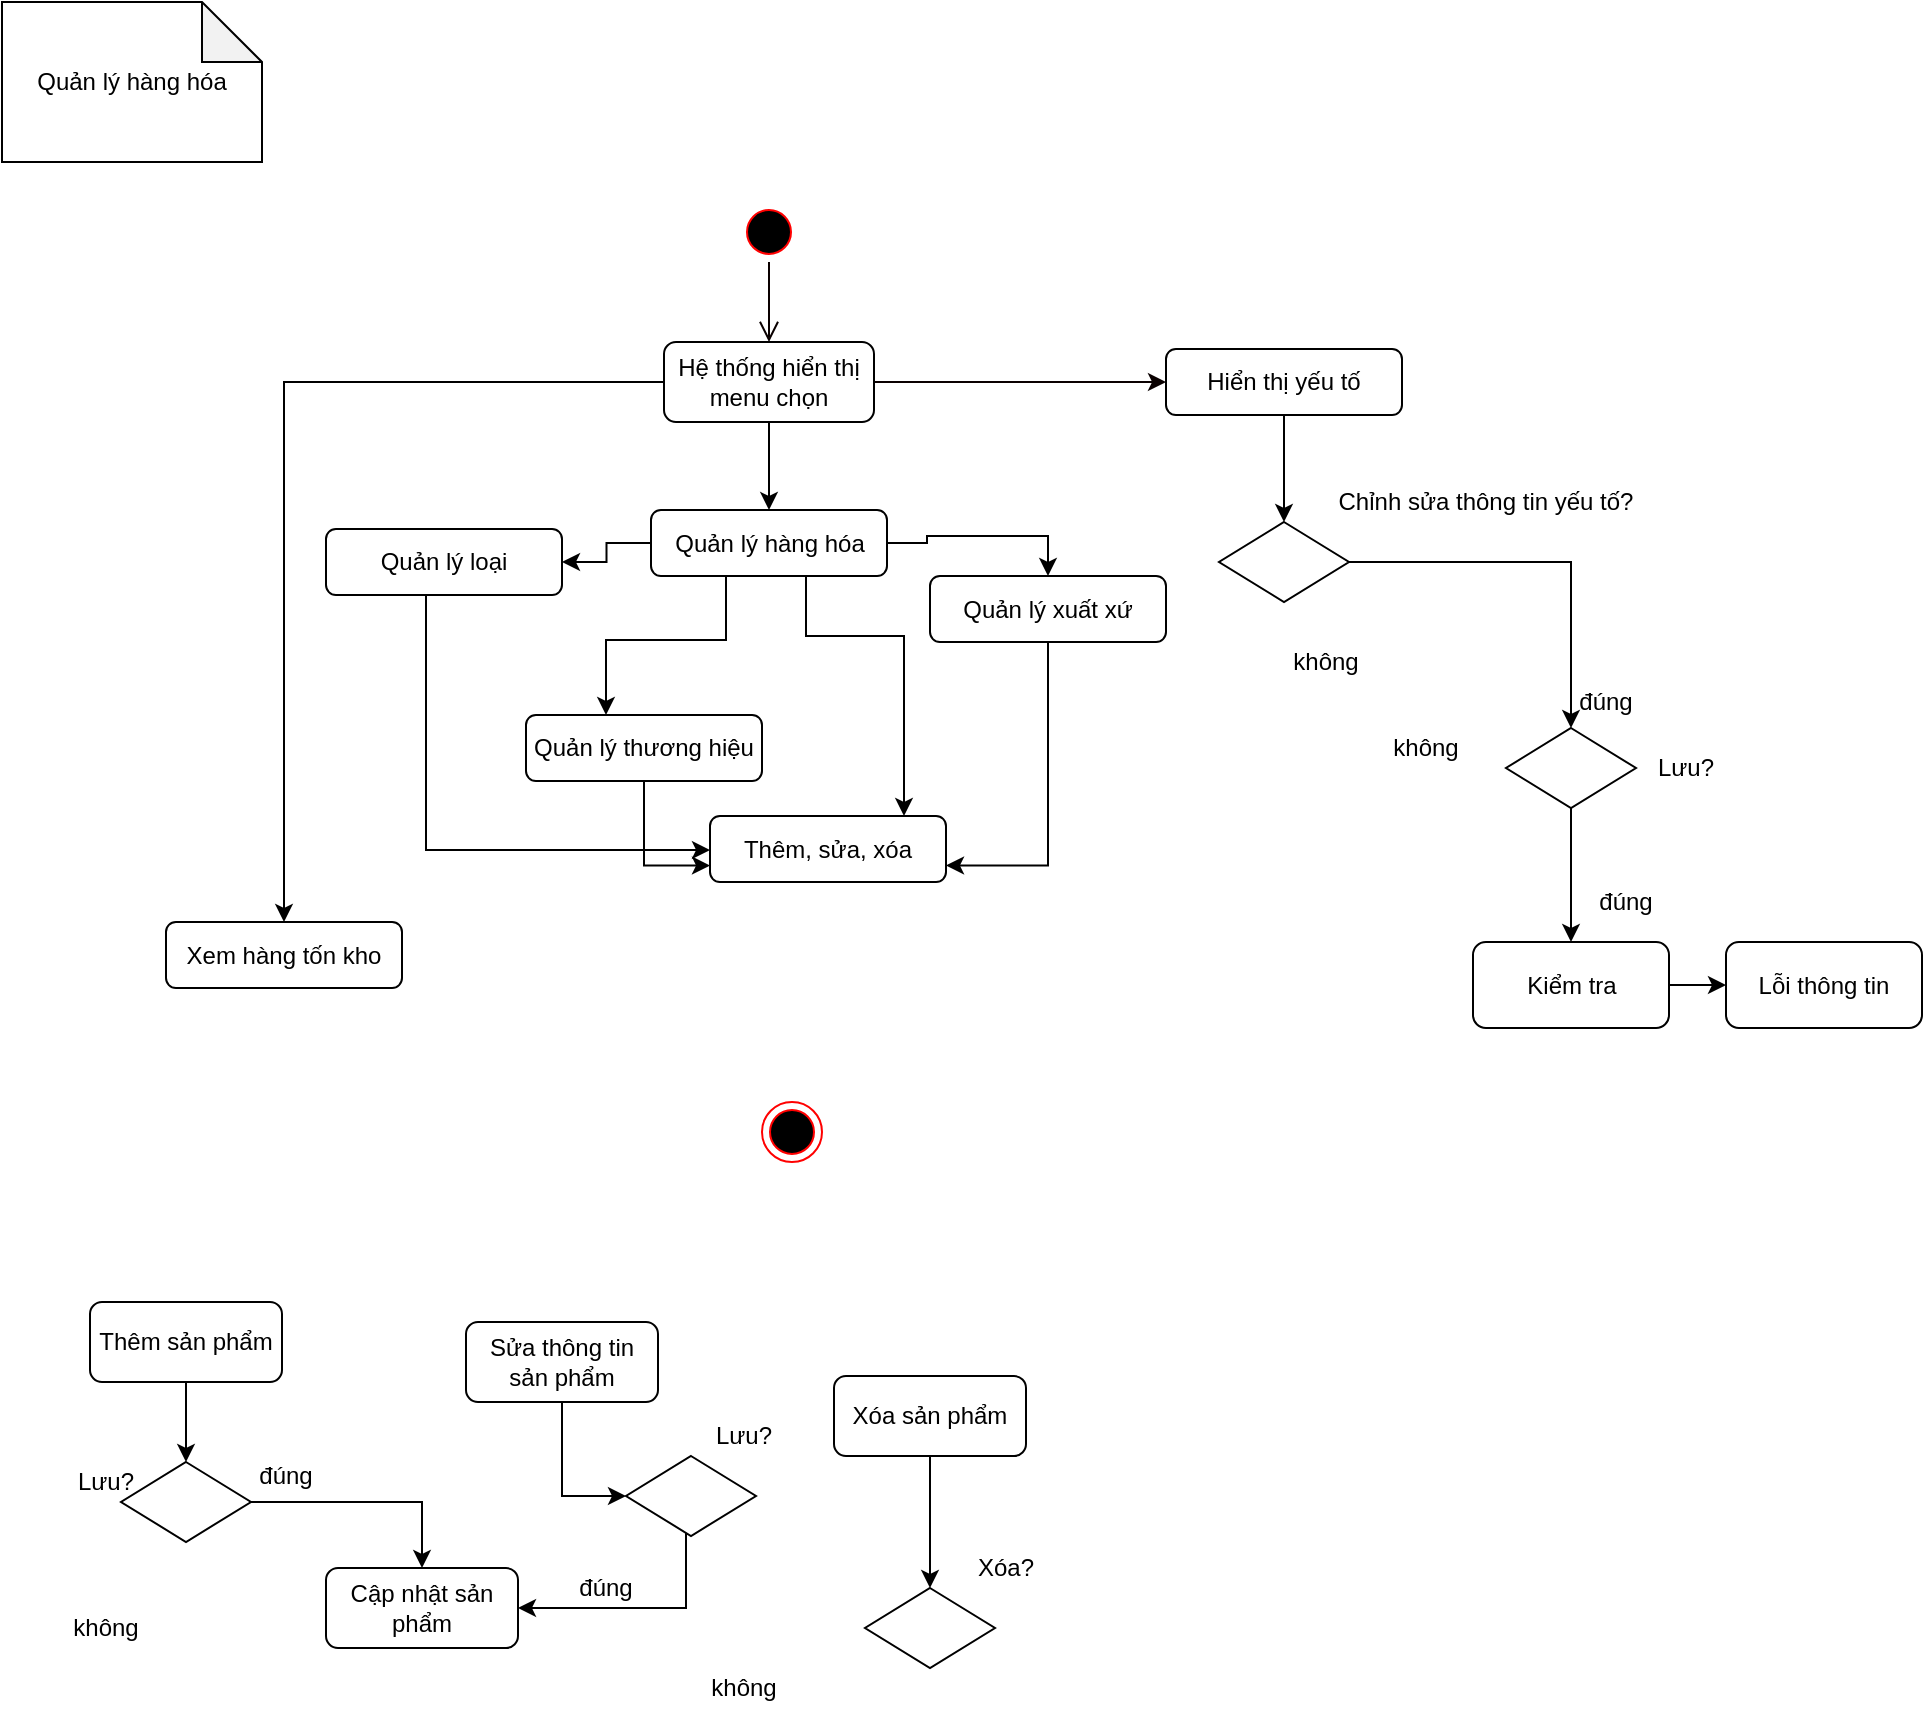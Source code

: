 <mxfile version="13.9.9" type="device"><diagram name="Page-1" id="e7e014a7-5840-1c2e-5031-d8a46d1fe8dd"><mxGraphModel dx="852" dy="495" grid="1" gridSize="10" guides="1" tooltips="1" connect="1" arrows="1" fold="1" page="1" pageScale="1" pageWidth="1169" pageHeight="826" background="#ffffff" math="0" shadow="0"><root><mxCell id="0"/><mxCell id="1" parent="0"/><mxCell id="6" value="" style="edgeStyle=elbowEdgeStyle;elbow=horizontal;verticalAlign=bottom;endArrow=open;endSize=8;endFill=1;rounded=0;strokeColor=#0A0000;" parent="1" source="5" target="oe2-ipfIPPVTRvUnXvWy-43" edge="1"><mxGeometry x="419.5" y="160" as="geometry"><mxPoint x="414.5" y="260" as="targetPoint"/></mxGeometry></mxCell><mxCell id="5" value="" style="ellipse;shape=startState;fillColor=#000000;strokeColor=#ff0000;" parent="1" vertex="1"><mxGeometry x="396.5" y="150" width="30" height="30" as="geometry"/></mxCell><mxCell id="oe2-ipfIPPVTRvUnXvWy-42" value="Quản lý hàng hóa" style="shape=note;whiteSpace=wrap;html=1;backgroundOutline=1;darkOpacity=0.05;rotation=0;" parent="1" vertex="1"><mxGeometry x="28" y="50" width="130" height="80" as="geometry"/></mxCell><mxCell id="-e_SVB3n-_atm9W0MmIR-44" style="edgeStyle=orthogonalEdgeStyle;rounded=0;orthogonalLoop=1;jettySize=auto;html=1;strokeColor=#0A0000;" parent="1" source="oe2-ipfIPPVTRvUnXvWy-43" target="-e_SVB3n-_atm9W0MmIR-42" edge="1"><mxGeometry relative="1" as="geometry"/></mxCell><mxCell id="HOgDfj0NTC0rS-DzmdSp-8" style="edgeStyle=orthogonalEdgeStyle;rounded=0;orthogonalLoop=1;jettySize=auto;html=1;" edge="1" parent="1" source="oe2-ipfIPPVTRvUnXvWy-43" target="HOgDfj0NTC0rS-DzmdSp-7"><mxGeometry relative="1" as="geometry"/></mxCell><mxCell id="HOgDfj0NTC0rS-DzmdSp-10" style="edgeStyle=orthogonalEdgeStyle;rounded=0;orthogonalLoop=1;jettySize=auto;html=1;" edge="1" parent="1" source="oe2-ipfIPPVTRvUnXvWy-43" target="HOgDfj0NTC0rS-DzmdSp-9"><mxGeometry relative="1" as="geometry"/></mxCell><mxCell id="oe2-ipfIPPVTRvUnXvWy-43" value="Hệ thống hiển thị menu chọn" style="rounded=1;whiteSpace=wrap;html=1;" parent="1" vertex="1"><mxGeometry x="359" y="220" width="105" height="40" as="geometry"/></mxCell><mxCell id="oe2-ipfIPPVTRvUnXvWy-100" value="" style="ellipse;html=1;shape=endState;fillColor=#000000;strokeColor=#ff0000;" parent="1" vertex="1"><mxGeometry x="408" y="600" width="30" height="30" as="geometry"/></mxCell><mxCell id="0i3ON3FkZwFJOCtyg91e-37" style="edgeStyle=orthogonalEdgeStyle;rounded=0;orthogonalLoop=1;jettySize=auto;html=1;" parent="1" source="-e_SVB3n-_atm9W0MmIR-20" target="0i3ON3FkZwFJOCtyg91e-36" edge="1"><mxGeometry relative="1" as="geometry"/></mxCell><mxCell id="-e_SVB3n-_atm9W0MmIR-20" value="Thêm sản phẩm" style="rounded=1;whiteSpace=wrap;html=1;" parent="1" vertex="1"><mxGeometry x="72" y="700" width="96" height="40" as="geometry"/></mxCell><mxCell id="0i3ON3FkZwFJOCtyg91e-17" style="edgeStyle=orthogonalEdgeStyle;rounded=0;orthogonalLoop=1;jettySize=auto;html=1;" parent="1" source="-e_SVB3n-_atm9W0MmIR-25" target="0i3ON3FkZwFJOCtyg91e-18" edge="1"><mxGeometry relative="1" as="geometry"><mxPoint x="811" y="413" as="targetPoint"/></mxGeometry></mxCell><mxCell id="-e_SVB3n-_atm9W0MmIR-25" value="" style="rhombus;whiteSpace=wrap;html=1;" parent="1" vertex="1"><mxGeometry x="636.5" y="310" width="65" height="40" as="geometry"/></mxCell><mxCell id="0i3ON3FkZwFJOCtyg91e-10" style="edgeStyle=orthogonalEdgeStyle;rounded=0;orthogonalLoop=1;jettySize=auto;html=1;" parent="1" source="-e_SVB3n-_atm9W0MmIR-42" target="-e_SVB3n-_atm9W0MmIR-25" edge="1"><mxGeometry relative="1" as="geometry"/></mxCell><mxCell id="-e_SVB3n-_atm9W0MmIR-42" value="Hiển thị yếu tố" style="rounded=1;whiteSpace=wrap;html=1;" parent="1" vertex="1"><mxGeometry x="610" y="223.5" width="118" height="33" as="geometry"/></mxCell><mxCell id="-e_SVB3n-_atm9W0MmIR-53" value="đúng" style="text;html=1;strokeColor=none;fillColor=none;align=center;verticalAlign=middle;whiteSpace=wrap;rounded=0;" parent="1" vertex="1"><mxGeometry x="800" y="390" width="60" height="20" as="geometry"/></mxCell><mxCell id="0i3ON3FkZwFJOCtyg91e-11" value="Chỉnh sửa thông tin yếu tố?" style="text;html=1;strokeColor=none;fillColor=none;align=center;verticalAlign=middle;whiteSpace=wrap;rounded=0;" parent="1" vertex="1"><mxGeometry x="680" y="290" width="180" height="20" as="geometry"/></mxCell><mxCell id="0i3ON3FkZwFJOCtyg91e-12" value="không" style="text;html=1;strokeColor=none;fillColor=none;align=center;verticalAlign=middle;whiteSpace=wrap;rounded=0;" parent="1" vertex="1"><mxGeometry x="660" y="370" width="60" height="20" as="geometry"/></mxCell><mxCell id="0i3ON3FkZwFJOCtyg91e-26" style="edgeStyle=orthogonalEdgeStyle;rounded=0;orthogonalLoop=1;jettySize=auto;html=1;" parent="1" source="0i3ON3FkZwFJOCtyg91e-18" target="0i3ON3FkZwFJOCtyg91e-29" edge="1"><mxGeometry relative="1" as="geometry"><mxPoint x="812.5" y="530" as="targetPoint"/></mxGeometry></mxCell><mxCell id="0i3ON3FkZwFJOCtyg91e-18" value="" style="rhombus;whiteSpace=wrap;html=1;" parent="1" vertex="1"><mxGeometry x="780" y="413" width="65" height="40" as="geometry"/></mxCell><mxCell id="0i3ON3FkZwFJOCtyg91e-20" value="Lưu?" style="text;html=1;strokeColor=none;fillColor=none;align=center;verticalAlign=middle;whiteSpace=wrap;rounded=0;" parent="1" vertex="1"><mxGeometry x="840" y="423" width="60" height="20" as="geometry"/></mxCell><mxCell id="0i3ON3FkZwFJOCtyg91e-22" value="không" style="text;html=1;strokeColor=none;fillColor=none;align=center;verticalAlign=middle;whiteSpace=wrap;rounded=0;" parent="1" vertex="1"><mxGeometry x="710" y="413" width="60" height="20" as="geometry"/></mxCell><mxCell id="0i3ON3FkZwFJOCtyg91e-27" value="đúng" style="text;html=1;strokeColor=none;fillColor=none;align=center;verticalAlign=middle;whiteSpace=wrap;rounded=0;" parent="1" vertex="1"><mxGeometry x="810" y="490" width="60" height="20" as="geometry"/></mxCell><mxCell id="0i3ON3FkZwFJOCtyg91e-30" style="edgeStyle=orthogonalEdgeStyle;rounded=0;orthogonalLoop=1;jettySize=auto;html=1;" parent="1" source="0i3ON3FkZwFJOCtyg91e-29" target="0i3ON3FkZwFJOCtyg91e-31" edge="1"><mxGeometry relative="1" as="geometry"><mxPoint x="940" y="542" as="targetPoint"/></mxGeometry></mxCell><mxCell id="0i3ON3FkZwFJOCtyg91e-29" value="Kiểm tra" style="rounded=1;whiteSpace=wrap;html=1;" parent="1" vertex="1"><mxGeometry x="763.5" y="520" width="98" height="43" as="geometry"/></mxCell><mxCell id="0i3ON3FkZwFJOCtyg91e-31" value="Lỗi thông tin" style="rounded=1;whiteSpace=wrap;html=1;" parent="1" vertex="1"><mxGeometry x="890" y="520" width="98" height="43" as="geometry"/></mxCell><mxCell id="0i3ON3FkZwFJOCtyg91e-46" style="edgeStyle=orthogonalEdgeStyle;rounded=0;orthogonalLoop=1;jettySize=auto;html=1;" parent="1" source="0i3ON3FkZwFJOCtyg91e-36" target="0i3ON3FkZwFJOCtyg91e-45" edge="1"><mxGeometry relative="1" as="geometry"/></mxCell><mxCell id="0i3ON3FkZwFJOCtyg91e-36" value="" style="rhombus;whiteSpace=wrap;html=1;" parent="1" vertex="1"><mxGeometry x="87.5" y="780" width="65" height="40" as="geometry"/></mxCell><mxCell id="0i3ON3FkZwFJOCtyg91e-38" value="Lưu?" style="text;html=1;strokeColor=none;fillColor=none;align=center;verticalAlign=middle;whiteSpace=wrap;rounded=0;" parent="1" vertex="1"><mxGeometry x="50" y="780" width="60" height="20" as="geometry"/></mxCell><mxCell id="0i3ON3FkZwFJOCtyg91e-39" value="không" style="text;html=1;strokeColor=none;fillColor=none;align=center;verticalAlign=middle;whiteSpace=wrap;rounded=0;" parent="1" vertex="1"><mxGeometry x="50" y="853" width="60" height="20" as="geometry"/></mxCell><mxCell id="0i3ON3FkZwFJOCtyg91e-44" value="đúng" style="text;html=1;strokeColor=none;fillColor=none;align=center;verticalAlign=middle;whiteSpace=wrap;rounded=0;" parent="1" vertex="1"><mxGeometry x="140" y="777" width="60" height="20" as="geometry"/></mxCell><mxCell id="0i3ON3FkZwFJOCtyg91e-45" value="Cập nhật sản phẩm" style="rounded=1;whiteSpace=wrap;html=1;" parent="1" vertex="1"><mxGeometry x="190" y="833" width="96" height="40" as="geometry"/></mxCell><mxCell id="0i3ON3FkZwFJOCtyg91e-51" style="edgeStyle=orthogonalEdgeStyle;rounded=0;orthogonalLoop=1;jettySize=auto;html=1;entryX=0;entryY=0.5;entryDx=0;entryDy=0;" parent="1" source="0i3ON3FkZwFJOCtyg91e-48" target="0i3ON3FkZwFJOCtyg91e-50" edge="1"><mxGeometry relative="1" as="geometry"/></mxCell><mxCell id="0i3ON3FkZwFJOCtyg91e-48" value="Sửa thông tin sản phẩm" style="rounded=1;whiteSpace=wrap;html=1;" parent="1" vertex="1"><mxGeometry x="260" y="710" width="96" height="40" as="geometry"/></mxCell><mxCell id="0i3ON3FkZwFJOCtyg91e-54" style="edgeStyle=orthogonalEdgeStyle;rounded=0;orthogonalLoop=1;jettySize=auto;html=1;" parent="1" source="0i3ON3FkZwFJOCtyg91e-50" target="0i3ON3FkZwFJOCtyg91e-45" edge="1"><mxGeometry relative="1" as="geometry"><Array as="points"><mxPoint x="370" y="853"/></Array></mxGeometry></mxCell><mxCell id="0i3ON3FkZwFJOCtyg91e-50" value="" style="rhombus;whiteSpace=wrap;html=1;" parent="1" vertex="1"><mxGeometry x="340" y="777" width="65" height="40" as="geometry"/></mxCell><mxCell id="0i3ON3FkZwFJOCtyg91e-52" value="Lưu?" style="text;html=1;strokeColor=none;fillColor=none;align=center;verticalAlign=middle;whiteSpace=wrap;rounded=0;" parent="1" vertex="1"><mxGeometry x="369" y="757" width="60" height="20" as="geometry"/></mxCell><mxCell id="0i3ON3FkZwFJOCtyg91e-53" value="đúng" style="text;html=1;strokeColor=none;fillColor=none;align=center;verticalAlign=middle;whiteSpace=wrap;rounded=0;" parent="1" vertex="1"><mxGeometry x="300" y="833" width="60" height="20" as="geometry"/></mxCell><mxCell id="0i3ON3FkZwFJOCtyg91e-56" value="không" style="text;html=1;strokeColor=none;fillColor=none;align=center;verticalAlign=middle;whiteSpace=wrap;rounded=0;" parent="1" vertex="1"><mxGeometry x="369" y="883" width="60" height="20" as="geometry"/></mxCell><mxCell id="0i3ON3FkZwFJOCtyg91e-71" style="edgeStyle=orthogonalEdgeStyle;rounded=0;orthogonalLoop=1;jettySize=auto;html=1;" parent="1" source="0i3ON3FkZwFJOCtyg91e-58" target="0i3ON3FkZwFJOCtyg91e-69" edge="1"><mxGeometry relative="1" as="geometry"/></mxCell><mxCell id="0i3ON3FkZwFJOCtyg91e-58" value="Xóa sản phẩm" style="rounded=1;whiteSpace=wrap;html=1;" parent="1" vertex="1"><mxGeometry x="444" y="737" width="96" height="40" as="geometry"/></mxCell><mxCell id="0i3ON3FkZwFJOCtyg91e-69" value="" style="rhombus;whiteSpace=wrap;html=1;" parent="1" vertex="1"><mxGeometry x="459.5" y="843" width="65" height="40" as="geometry"/></mxCell><mxCell id="0i3ON3FkZwFJOCtyg91e-70" value="Xóa?" style="text;html=1;strokeColor=none;fillColor=none;align=center;verticalAlign=middle;whiteSpace=wrap;rounded=0;" parent="1" vertex="1"><mxGeometry x="500" y="823" width="60" height="20" as="geometry"/></mxCell><mxCell id="HOgDfj0NTC0rS-DzmdSp-19" style="edgeStyle=orthogonalEdgeStyle;rounded=0;orthogonalLoop=1;jettySize=auto;html=1;entryX=1;entryY=0.5;entryDx=0;entryDy=0;" edge="1" parent="1" source="HOgDfj0NTC0rS-DzmdSp-7" target="HOgDfj0NTC0rS-DzmdSp-11"><mxGeometry relative="1" as="geometry"/></mxCell><mxCell id="HOgDfj0NTC0rS-DzmdSp-20" style="edgeStyle=orthogonalEdgeStyle;rounded=0;orthogonalLoop=1;jettySize=auto;html=1;" edge="1" parent="1" source="HOgDfj0NTC0rS-DzmdSp-7" target="HOgDfj0NTC0rS-DzmdSp-12"><mxGeometry relative="1" as="geometry"><Array as="points"><mxPoint x="390" y="369"/><mxPoint x="330" y="369"/></Array></mxGeometry></mxCell><mxCell id="HOgDfj0NTC0rS-DzmdSp-21" style="edgeStyle=orthogonalEdgeStyle;rounded=0;orthogonalLoop=1;jettySize=auto;html=1;entryX=0.5;entryY=0;entryDx=0;entryDy=0;" edge="1" parent="1" source="HOgDfj0NTC0rS-DzmdSp-7" target="HOgDfj0NTC0rS-DzmdSp-15"><mxGeometry relative="1" as="geometry"/></mxCell><mxCell id="HOgDfj0NTC0rS-DzmdSp-22" style="edgeStyle=orthogonalEdgeStyle;rounded=0;orthogonalLoop=1;jettySize=auto;html=1;" edge="1" parent="1" source="HOgDfj0NTC0rS-DzmdSp-7" target="HOgDfj0NTC0rS-DzmdSp-16"><mxGeometry relative="1" as="geometry"><Array as="points"><mxPoint x="430" y="367"/><mxPoint x="479" y="367"/></Array></mxGeometry></mxCell><mxCell id="HOgDfj0NTC0rS-DzmdSp-7" value="Quản lý hàng hóa" style="rounded=1;whiteSpace=wrap;html=1;" vertex="1" parent="1"><mxGeometry x="352.5" y="304" width="118" height="33" as="geometry"/></mxCell><mxCell id="HOgDfj0NTC0rS-DzmdSp-9" value="Xem hàng tốn kho" style="rounded=1;whiteSpace=wrap;html=1;" vertex="1" parent="1"><mxGeometry x="110" y="510" width="118" height="33" as="geometry"/></mxCell><mxCell id="HOgDfj0NTC0rS-DzmdSp-25" style="edgeStyle=orthogonalEdgeStyle;rounded=0;orthogonalLoop=1;jettySize=auto;html=1;" edge="1" parent="1" source="HOgDfj0NTC0rS-DzmdSp-11" target="HOgDfj0NTC0rS-DzmdSp-16"><mxGeometry relative="1" as="geometry"><Array as="points"><mxPoint x="240" y="474"/></Array></mxGeometry></mxCell><mxCell id="HOgDfj0NTC0rS-DzmdSp-11" value="Quản lý loại" style="rounded=1;whiteSpace=wrap;html=1;" vertex="1" parent="1"><mxGeometry x="190" y="313.5" width="118" height="33" as="geometry"/></mxCell><mxCell id="HOgDfj0NTC0rS-DzmdSp-24" style="edgeStyle=orthogonalEdgeStyle;rounded=0;orthogonalLoop=1;jettySize=auto;html=1;entryX=0;entryY=0.75;entryDx=0;entryDy=0;" edge="1" parent="1" source="HOgDfj0NTC0rS-DzmdSp-12" target="HOgDfj0NTC0rS-DzmdSp-16"><mxGeometry relative="1" as="geometry"/></mxCell><mxCell id="HOgDfj0NTC0rS-DzmdSp-12" value="Quản lý thương hiệu" style="rounded=1;whiteSpace=wrap;html=1;" vertex="1" parent="1"><mxGeometry x="290" y="406.5" width="118" height="33" as="geometry"/></mxCell><mxCell id="HOgDfj0NTC0rS-DzmdSp-23" style="edgeStyle=orthogonalEdgeStyle;rounded=0;orthogonalLoop=1;jettySize=auto;html=1;entryX=1;entryY=0.75;entryDx=0;entryDy=0;" edge="1" parent="1" source="HOgDfj0NTC0rS-DzmdSp-15" target="HOgDfj0NTC0rS-DzmdSp-16"><mxGeometry relative="1" as="geometry"/></mxCell><mxCell id="HOgDfj0NTC0rS-DzmdSp-15" value="Quản lý xuất xứ" style="rounded=1;whiteSpace=wrap;html=1;" vertex="1" parent="1"><mxGeometry x="492" y="337" width="118" height="33" as="geometry"/></mxCell><mxCell id="HOgDfj0NTC0rS-DzmdSp-16" value="Thêm, sửa, xóa" style="rounded=1;whiteSpace=wrap;html=1;" vertex="1" parent="1"><mxGeometry x="382" y="457" width="118" height="33" as="geometry"/></mxCell></root></mxGraphModel></diagram></mxfile>